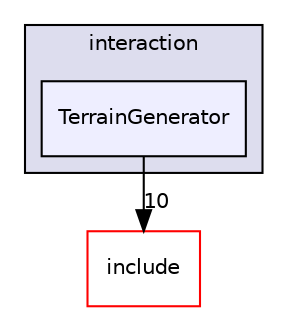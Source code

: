 digraph "/root/scrimmage/scrimmage/src/plugins/interaction/TerrainGenerator" {
  compound=true
  node [ fontsize="10", fontname="Helvetica"];
  edge [ labelfontsize="10", labelfontname="Helvetica"];
  subgraph clusterdir_00cc353c998af5f011e8667e057a10ee {
    graph [ bgcolor="#ddddee", pencolor="black", label="interaction" fontname="Helvetica", fontsize="10", URL="dir_00cc353c998af5f011e8667e057a10ee.html"]
  dir_2c8806f7955fd6d091d1531a736337a3 [shape=box, label="TerrainGenerator", style="filled", fillcolor="#eeeeff", pencolor="black", URL="dir_2c8806f7955fd6d091d1531a736337a3.html"];
  }
  dir_d44c64559bbebec7f509842c48db8b23 [shape=box label="include" fillcolor="white" style="filled" color="red" URL="dir_d44c64559bbebec7f509842c48db8b23.html"];
  dir_2c8806f7955fd6d091d1531a736337a3->dir_d44c64559bbebec7f509842c48db8b23 [headlabel="10", labeldistance=1.5 headhref="dir_000237_000004.html"];
}
